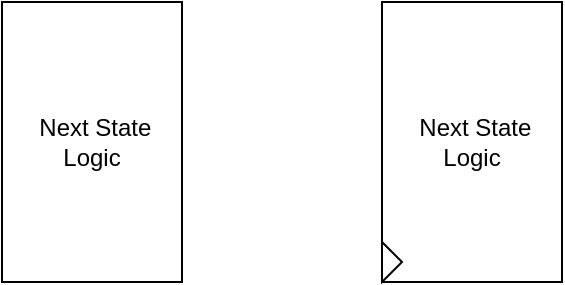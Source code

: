 <mxfile version="24.6.3" type="github">
  <diagram name="Page-1" id="HP4vaNlS5BNIqNdgq6U_">
    <mxGraphModel dx="797" dy="368" grid="1" gridSize="10" guides="1" tooltips="1" connect="1" arrows="1" fold="1" page="1" pageScale="1" pageWidth="850" pageHeight="1100" math="0" shadow="0">
      <root>
        <mxCell id="0" />
        <mxCell id="1" parent="0" />
        <mxCell id="2ca8768sGWNtgbp86XUo-1" value="&amp;nbsp;Next State Logic" style="rounded=0;whiteSpace=wrap;html=1;" vertex="1" parent="1">
          <mxGeometry x="120" y="220" width="90" height="140" as="geometry" />
        </mxCell>
        <mxCell id="2ca8768sGWNtgbp86XUo-2" value="&amp;nbsp;Next State Logic" style="rounded=0;whiteSpace=wrap;html=1;" vertex="1" parent="1">
          <mxGeometry x="310" y="220" width="90" height="140" as="geometry" />
        </mxCell>
        <mxCell id="2ca8768sGWNtgbp86XUo-3" value="" style="triangle;whiteSpace=wrap;html=1;" vertex="1" parent="1">
          <mxGeometry x="310" y="340" width="10" height="20" as="geometry" />
        </mxCell>
      </root>
    </mxGraphModel>
  </diagram>
</mxfile>
